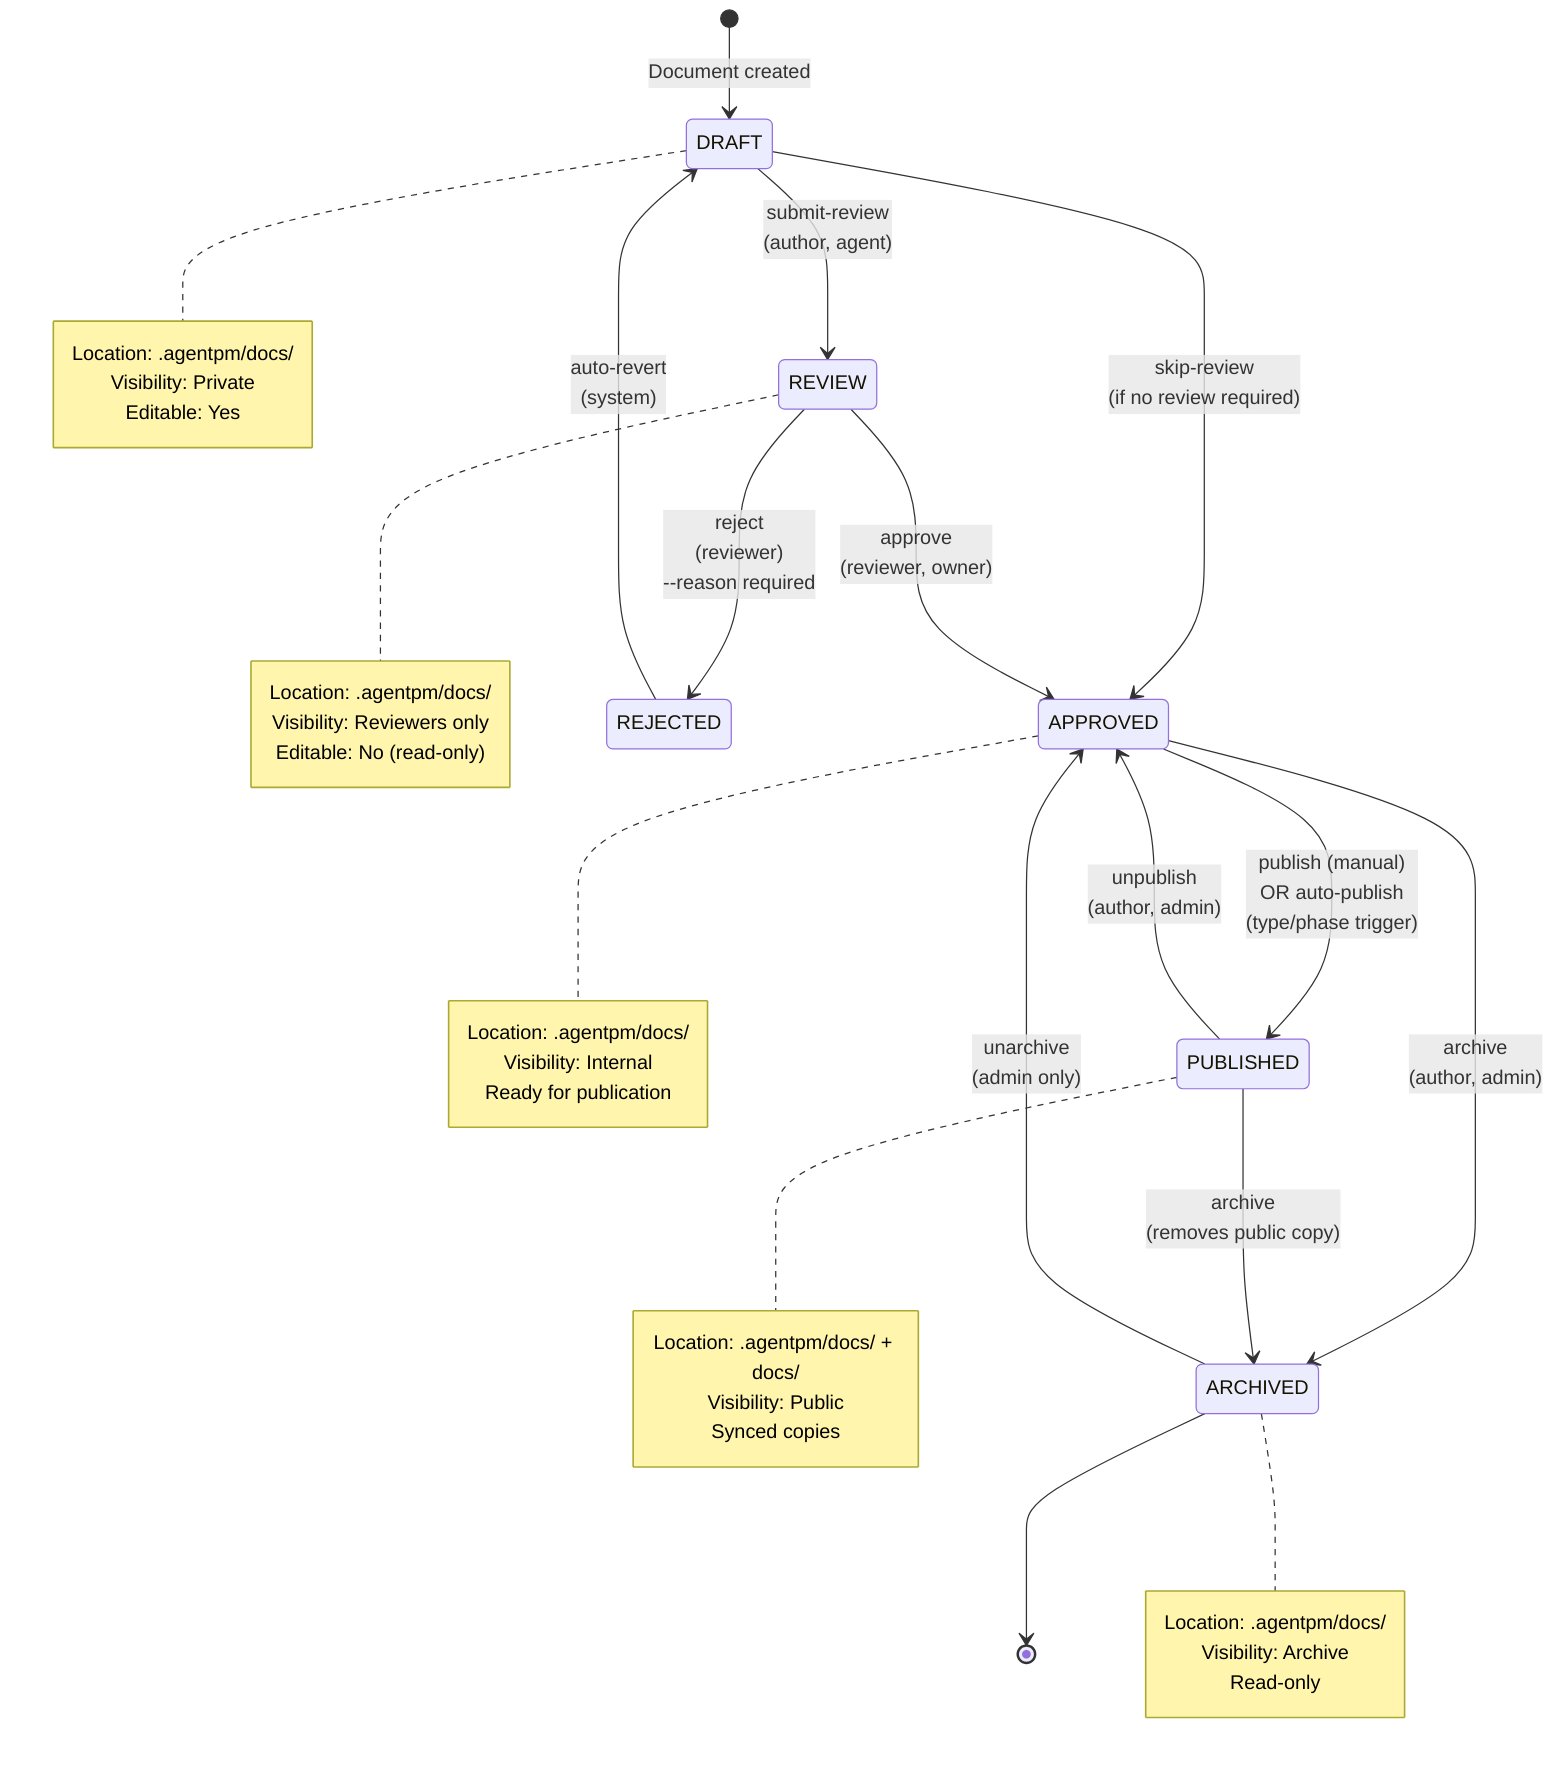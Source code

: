 %% Document Publishing Workflow State Machine
%% Mermaid diagram showing all lifecycle states and transitions

stateDiagram-v2
    [*] --> DRAFT: Document created

    DRAFT --> REVIEW: submit-review<br/>(author, agent)
    DRAFT --> APPROVED: skip-review<br/>(if no review required)

    REVIEW --> APPROVED: approve<br/>(reviewer, owner)
    REVIEW --> REJECTED: reject<br/>(reviewer)<br/>--reason required

    REJECTED --> DRAFT: auto-revert<br/>(system)

    APPROVED --> PUBLISHED: publish (manual)<br/>OR auto-publish<br/>(type/phase trigger)
    APPROVED --> ARCHIVED: archive<br/>(author, admin)

    PUBLISHED --> APPROVED: unpublish<br/>(author, admin)
    PUBLISHED --> ARCHIVED: archive<br/>(removes public copy)

    ARCHIVED --> APPROVED: unarchive<br/>(admin only)
    ARCHIVED --> [*]

    note right of DRAFT
        Location: .agentpm/docs/
        Visibility: Private
        Editable: Yes
    end note

    note right of REVIEW
        Location: .agentpm/docs/
        Visibility: Reviewers only
        Editable: No (read-only)
    end note

    note right of APPROVED
        Location: .agentpm/docs/
        Visibility: Internal
        Ready for publication
    end note

    note right of PUBLISHED
        Location: .agentpm/docs/ + docs/
        Visibility: Public
        Synced copies
    end note

    note right of ARCHIVED
        Location: .agentpm/docs/
        Visibility: Archive
        Read-only
    end note